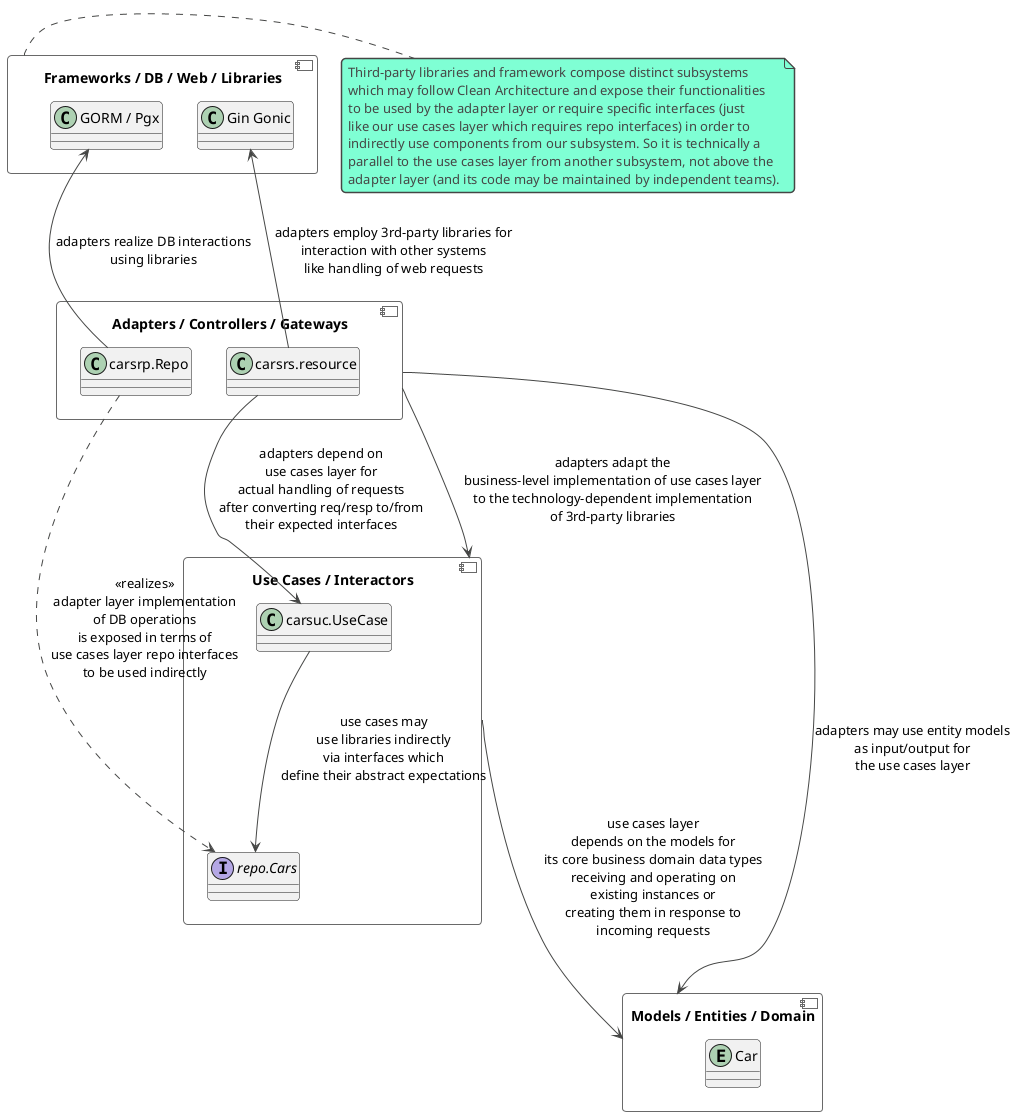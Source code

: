 @startuml
'!theme blueprint
'!theme crt-green
!theme vibrant

component "Frameworks / DB / Web / Libraries" as libs {
  class "Gin Gonic" as gin
  class "GORM / Pgx" as db
}
component "Adapters / Controllers / Gateways" as adapter {
  class "carsrs.resource" as car_rs
  class "carsrp.Repo" as car_orm
}
component "Use Cases / Interactors" as uc {
  class "carsuc.UseCase" as car_uc
  interface "repo.Cars" as car_repo

  car_uc -down-> car_repo : use cases may\nuse libraries indirectly\nvia interfaces which\ndefine their abstract expectations
}
component "Models / Entities / Domain" as model {
  entity "Car" as car_model
}

note right of libs
  Third-party libraries and framework compose distinct subsystems
  which may follow Clean Architecture and expose their functionalities
  to be used by the adapter layer or require specific interfaces (just
  like our use cases layer which requires repo interfaces) in order to
  indirectly use components from our subsystem. So it is technically a
  parallel to the use cases layer from another subsystem, not above the
  adapter layer (and its code may be maintained by independent teams).
end note

adapter -> uc : adapters adapt the\nbusiness-level implementation of use cases layer\nto the technology-dependent implementation\nof 3rd-party libraries
uc -> model : use cases layer\ndepends on the models for\nits core business domain data types\nreceiving and operating on\nexisting instances or\ncreating them in response to\nincoming requests
adapter ----> model : adapters may use entity models\nas input/output for\nthe use cases layer
car_rs -up-> gin : adapters employ 3rd-party libraries for\ninteraction with other systems\nlike handling of web requests
car_rs -down-> car_uc : adapters depend on\nuse cases layer for\nactual handling of requests\nafter converting req/resp to/from\ntheir expected interfaces
car_orm -up-> db : adapters realize DB interactions\nusing libraries
car_orm ...> car_repo : <<realizes>>\nadapter layer implementation\nof DB operations\nis exposed in terms of\nuse cases layer repo interfaces\nto be used indirectly

@enduml
